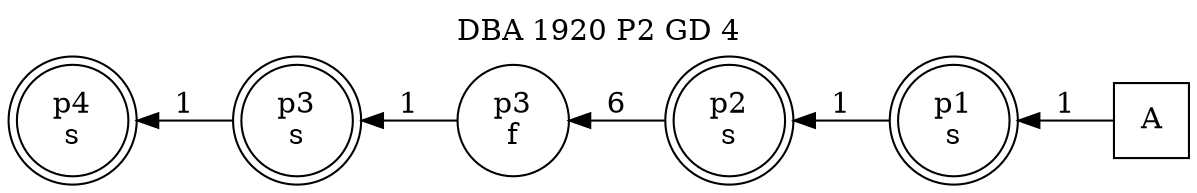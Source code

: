 digraph DBA_1920_P2_GD_4_GOOD {
labelloc="tl"
label= " DBA 1920 P2 GD 4 "
rankdir="RL";
"A" [shape="square" label="A"]
"p1_s" [shape="doublecircle" label="p1
s"]
"p2_s" [shape="doublecircle" label="p2
s"]
"p3_f" [shape="circle" label="p3
f"]
"p3_s" [shape="doublecircle" label="p3
s"]
"p4_s" [shape="doublecircle" label="p4
s"]
"A" -> "p1_s" [ label=1]
"p1_s" -> "p2_s" [ label=1]
"p2_s" -> "p3_f" [ label=6]
"p3_f" -> "p3_s" [ label=1]
"p3_s" -> "p4_s" [ label=1]
}
